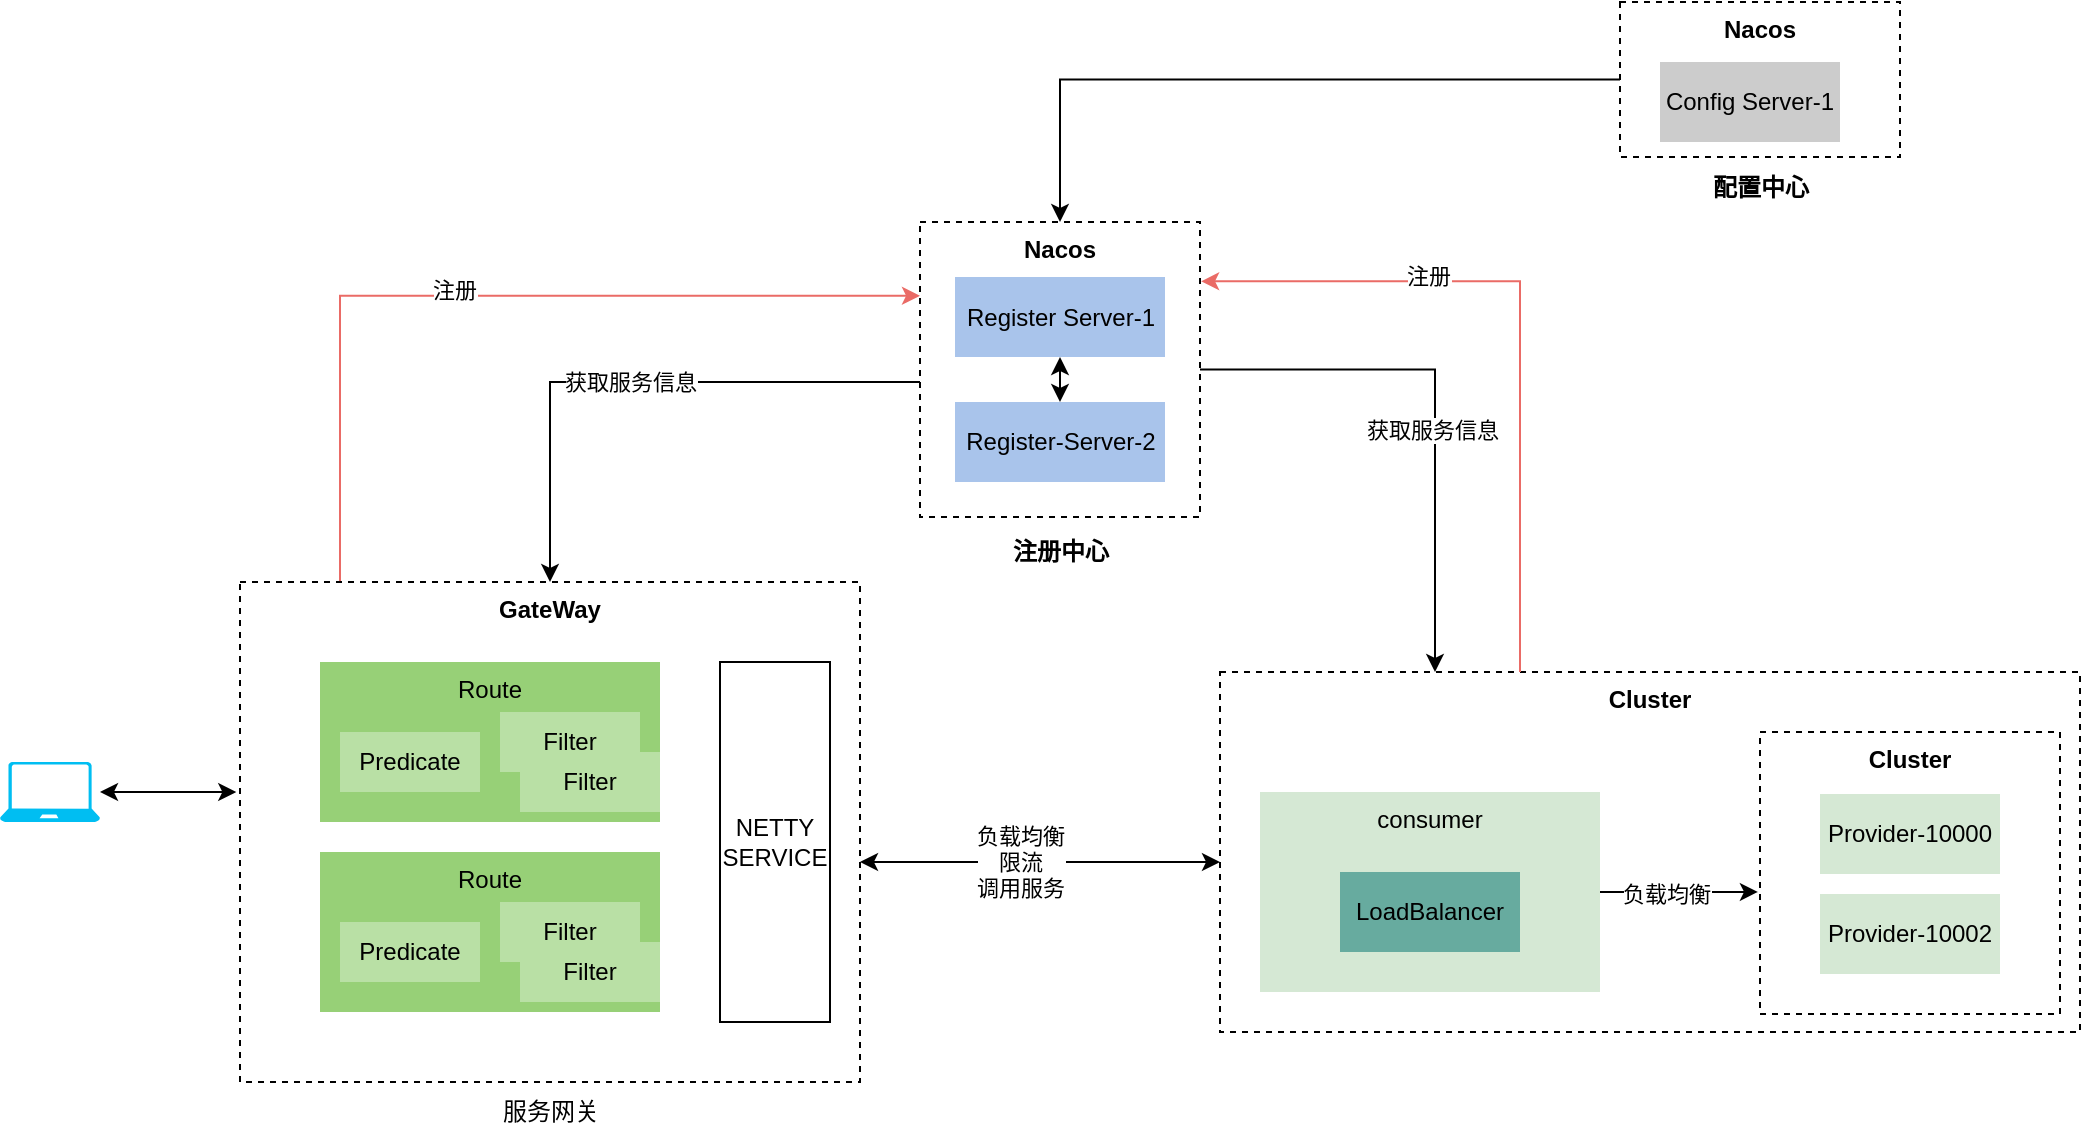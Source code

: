 <mxfile version="24.6.4" type="github">
  <diagram name="第 1 页" id="TnaWdXLzNJzU0-kOCl_u">
    <mxGraphModel dx="1449" dy="902" grid="1" gridSize="10" guides="1" tooltips="1" connect="1" arrows="1" fold="1" page="1" pageScale="1" pageWidth="827" pageHeight="1169" math="0" shadow="0">
      <root>
        <mxCell id="0" />
        <mxCell id="1" parent="0" />
        <mxCell id="fLhCOQXJ6kDsfGb4_A8b-1" value="" style="verticalLabelPosition=bottom;html=1;verticalAlign=top;align=center;strokeColor=none;fillColor=#00BEF2;shape=mxgraph.azure.laptop;pointerEvents=1;" vertex="1" parent="1">
          <mxGeometry x="-550" y="540" width="50" height="30" as="geometry" />
        </mxCell>
        <mxCell id="fLhCOQXJ6kDsfGb4_A8b-34" style="edgeStyle=orthogonalEdgeStyle;rounded=0;orthogonalLoop=1;jettySize=auto;html=1;entryX=0;entryY=0.25;entryDx=0;entryDy=0;strokeColor=#EA6B66;" edge="1" parent="1" source="fLhCOQXJ6kDsfGb4_A8b-2" target="fLhCOQXJ6kDsfGb4_A8b-13">
          <mxGeometry relative="1" as="geometry">
            <Array as="points">
              <mxPoint x="-380" y="307" />
            </Array>
          </mxGeometry>
        </mxCell>
        <mxCell id="fLhCOQXJ6kDsfGb4_A8b-35" value="注册" style="edgeLabel;html=1;align=center;verticalAlign=middle;resizable=0;points=[];" vertex="1" connectable="0" parent="fLhCOQXJ6kDsfGb4_A8b-34">
          <mxGeometry x="-0.278" y="3" relative="1" as="geometry">
            <mxPoint x="43" as="offset" />
          </mxGeometry>
        </mxCell>
        <mxCell id="fLhCOQXJ6kDsfGb4_A8b-2" value="&lt;b&gt;GateWay&lt;/b&gt;" style="rounded=0;whiteSpace=wrap;html=1;fillColor=none;strokeColor=default;align=center;verticalAlign=top;dashed=1;" vertex="1" parent="1">
          <mxGeometry x="-430" y="450" width="310" height="250" as="geometry" />
        </mxCell>
        <mxCell id="fLhCOQXJ6kDsfGb4_A8b-3" value="NETTY SERVICE" style="rounded=0;whiteSpace=wrap;html=1;fillColor=none;align=center;verticalAlign=middle;" vertex="1" parent="1">
          <mxGeometry x="-190" y="490" width="55" height="180" as="geometry" />
        </mxCell>
        <mxCell id="fLhCOQXJ6kDsfGb4_A8b-4" value="" style="group" vertex="1" connectable="0" parent="1">
          <mxGeometry x="-390" y="490" width="170" height="80" as="geometry" />
        </mxCell>
        <mxCell id="fLhCOQXJ6kDsfGb4_A8b-5" value="Route" style="rounded=0;whiteSpace=wrap;html=1;fillColor=#97D077;align=center;verticalAlign=top;strokeColor=none;" vertex="1" parent="fLhCOQXJ6kDsfGb4_A8b-4">
          <mxGeometry width="170" height="80" as="geometry" />
        </mxCell>
        <mxCell id="fLhCOQXJ6kDsfGb4_A8b-6" value="Filter" style="rounded=0;whiteSpace=wrap;html=1;fillColor=#B9E0A5;align=center;verticalAlign=middle;strokeColor=none;" vertex="1" parent="fLhCOQXJ6kDsfGb4_A8b-4">
          <mxGeometry x="90" y="25" width="70" height="30" as="geometry" />
        </mxCell>
        <mxCell id="fLhCOQXJ6kDsfGb4_A8b-7" value="Predicate" style="rounded=0;whiteSpace=wrap;html=1;fillColor=#B9E0A5;align=center;verticalAlign=middle;strokeColor=none;" vertex="1" parent="fLhCOQXJ6kDsfGb4_A8b-4">
          <mxGeometry x="10" y="35" width="70" height="30" as="geometry" />
        </mxCell>
        <mxCell id="fLhCOQXJ6kDsfGb4_A8b-12" value="" style="group" vertex="1" connectable="0" parent="1">
          <mxGeometry x="-90" y="270" width="140" height="147.5" as="geometry" />
        </mxCell>
        <mxCell id="fLhCOQXJ6kDsfGb4_A8b-13" value="&lt;b&gt;Nacos&lt;/b&gt;" style="rounded=0;whiteSpace=wrap;html=1;fillColor=none;strokeColor=default;align=center;verticalAlign=top;dashed=1;" vertex="1" parent="fLhCOQXJ6kDsfGb4_A8b-12">
          <mxGeometry width="140" height="147.5" as="geometry" />
        </mxCell>
        <mxCell id="fLhCOQXJ6kDsfGb4_A8b-14" value="Register-Server-2" style="rounded=0;whiteSpace=wrap;html=1;fillColor=#A9C4EB;strokeColor=none;" vertex="1" parent="fLhCOQXJ6kDsfGb4_A8b-12">
          <mxGeometry x="17.5" y="90" width="105" height="40" as="geometry" />
        </mxCell>
        <mxCell id="fLhCOQXJ6kDsfGb4_A8b-15" value="Register Server-1" style="rounded=0;whiteSpace=wrap;html=1;fillColor=#A9C4EB;strokeColor=none;" vertex="1" parent="fLhCOQXJ6kDsfGb4_A8b-12">
          <mxGeometry x="17.5" y="27.5" width="105" height="40" as="geometry" />
        </mxCell>
        <mxCell id="fLhCOQXJ6kDsfGb4_A8b-16" value="" style="endArrow=classic;startArrow=classic;html=1;rounded=0;entryX=0.5;entryY=1;entryDx=0;entryDy=0;exitX=0.5;exitY=0;exitDx=0;exitDy=0;" edge="1" parent="fLhCOQXJ6kDsfGb4_A8b-12" source="fLhCOQXJ6kDsfGb4_A8b-14" target="fLhCOQXJ6kDsfGb4_A8b-15">
          <mxGeometry width="50" height="50" relative="1" as="geometry">
            <mxPoint x="20" y="127.5" as="sourcePoint" />
            <mxPoint x="70" y="77.5" as="targetPoint" />
          </mxGeometry>
        </mxCell>
        <mxCell id="fLhCOQXJ6kDsfGb4_A8b-21" value="" style="endArrow=classic;startArrow=classic;html=1;rounded=0;exitX=1;exitY=0.56;exitDx=0;exitDy=0;exitPerimeter=0;" edge="1" parent="1" source="fLhCOQXJ6kDsfGb4_A8b-2">
          <mxGeometry width="50" height="50" relative="1" as="geometry">
            <mxPoint x="-70" y="620" as="sourcePoint" />
            <mxPoint x="60" y="590" as="targetPoint" />
          </mxGeometry>
        </mxCell>
        <mxCell id="fLhCOQXJ6kDsfGb4_A8b-22" value="负载均衡&lt;br&gt;限流&lt;br&gt;调用服务" style="edgeLabel;html=1;align=center;verticalAlign=middle;resizable=0;points=[];" vertex="1" connectable="0" parent="fLhCOQXJ6kDsfGb4_A8b-21">
          <mxGeometry x="-0.269" relative="1" as="geometry">
            <mxPoint x="14" as="offset" />
          </mxGeometry>
        </mxCell>
        <mxCell id="fLhCOQXJ6kDsfGb4_A8b-26" style="edgeStyle=orthogonalEdgeStyle;rounded=0;orthogonalLoop=1;jettySize=auto;html=1;entryX=-0.006;entryY=0.42;entryDx=0;entryDy=0;entryPerimeter=0;startArrow=classic;startFill=1;" edge="1" parent="1" source="fLhCOQXJ6kDsfGb4_A8b-1" target="fLhCOQXJ6kDsfGb4_A8b-2">
          <mxGeometry relative="1" as="geometry" />
        </mxCell>
        <mxCell id="fLhCOQXJ6kDsfGb4_A8b-27" style="edgeStyle=orthogonalEdgeStyle;rounded=0;orthogonalLoop=1;jettySize=auto;html=1;startArrow=none;startFill=0;" edge="1" parent="1" source="fLhCOQXJ6kDsfGb4_A8b-13" target="fLhCOQXJ6kDsfGb4_A8b-2">
          <mxGeometry relative="1" as="geometry">
            <Array as="points">
              <mxPoint x="-275" y="350" />
            </Array>
          </mxGeometry>
        </mxCell>
        <mxCell id="fLhCOQXJ6kDsfGb4_A8b-28" value="获取服务信息" style="edgeLabel;html=1;align=center;verticalAlign=middle;resizable=0;points=[];" vertex="1" connectable="0" parent="fLhCOQXJ6kDsfGb4_A8b-27">
          <mxGeometry x="0.016" relative="1" as="geometry">
            <mxPoint as="offset" />
          </mxGeometry>
        </mxCell>
        <mxCell id="fLhCOQXJ6kDsfGb4_A8b-29" value="" style="group" vertex="1" connectable="0" parent="1">
          <mxGeometry x="260" y="160" width="140" height="77.5" as="geometry" />
        </mxCell>
        <mxCell id="fLhCOQXJ6kDsfGb4_A8b-30" value="&lt;b&gt;Nacos&lt;/b&gt;" style="rounded=0;whiteSpace=wrap;html=1;fillColor=none;strokeColor=default;align=center;verticalAlign=top;dashed=1;" vertex="1" parent="fLhCOQXJ6kDsfGb4_A8b-29">
          <mxGeometry width="140" height="77.5" as="geometry" />
        </mxCell>
        <mxCell id="fLhCOQXJ6kDsfGb4_A8b-32" value="Config Server-1" style="rounded=0;whiteSpace=wrap;html=1;fillColor=#CCCCCC;strokeColor=none;" vertex="1" parent="fLhCOQXJ6kDsfGb4_A8b-29">
          <mxGeometry x="20" y="30" width="90" height="40" as="geometry" />
        </mxCell>
        <mxCell id="fLhCOQXJ6kDsfGb4_A8b-40" value="Filter" style="rounded=0;whiteSpace=wrap;html=1;fillColor=#B9E0A5;align=center;verticalAlign=middle;strokeColor=none;" vertex="1" parent="1">
          <mxGeometry x="-290" y="535" width="70" height="30" as="geometry" />
        </mxCell>
        <mxCell id="fLhCOQXJ6kDsfGb4_A8b-43" value="" style="group" vertex="1" connectable="0" parent="1">
          <mxGeometry x="-390" y="585" width="170" height="80" as="geometry" />
        </mxCell>
        <mxCell id="fLhCOQXJ6kDsfGb4_A8b-44" value="Route" style="rounded=0;whiteSpace=wrap;html=1;fillColor=#97D077;align=center;verticalAlign=top;strokeColor=none;" vertex="1" parent="fLhCOQXJ6kDsfGb4_A8b-43">
          <mxGeometry width="170" height="80" as="geometry" />
        </mxCell>
        <mxCell id="fLhCOQXJ6kDsfGb4_A8b-45" value="Filter" style="rounded=0;whiteSpace=wrap;html=1;fillColor=#B9E0A5;align=center;verticalAlign=middle;strokeColor=none;" vertex="1" parent="fLhCOQXJ6kDsfGb4_A8b-43">
          <mxGeometry x="90" y="25" width="70" height="30" as="geometry" />
        </mxCell>
        <mxCell id="fLhCOQXJ6kDsfGb4_A8b-46" value="Predicate" style="rounded=0;whiteSpace=wrap;html=1;fillColor=#B9E0A5;align=center;verticalAlign=middle;strokeColor=none;" vertex="1" parent="fLhCOQXJ6kDsfGb4_A8b-43">
          <mxGeometry x="10" y="35" width="70" height="30" as="geometry" />
        </mxCell>
        <mxCell id="fLhCOQXJ6kDsfGb4_A8b-47" value="Filter" style="rounded=0;whiteSpace=wrap;html=1;fillColor=#B9E0A5;align=center;verticalAlign=middle;strokeColor=none;" vertex="1" parent="fLhCOQXJ6kDsfGb4_A8b-43">
          <mxGeometry x="100" y="45" width="70" height="30" as="geometry" />
        </mxCell>
        <mxCell id="fLhCOQXJ6kDsfGb4_A8b-55" value="" style="group" vertex="1" connectable="0" parent="1">
          <mxGeometry x="60" y="495" width="430" height="180" as="geometry" />
        </mxCell>
        <mxCell id="fLhCOQXJ6kDsfGb4_A8b-36" value="&lt;b&gt;Cluster&lt;/b&gt;" style="rounded=0;whiteSpace=wrap;html=1;fillColor=none;dashed=1;verticalAlign=top;" vertex="1" parent="fLhCOQXJ6kDsfGb4_A8b-55">
          <mxGeometry width="430" height="180" as="geometry" />
        </mxCell>
        <mxCell id="fLhCOQXJ6kDsfGb4_A8b-50" value="" style="group" vertex="1" connectable="0" parent="fLhCOQXJ6kDsfGb4_A8b-55">
          <mxGeometry x="20" y="60" width="170" height="100" as="geometry" />
        </mxCell>
        <mxCell id="fLhCOQXJ6kDsfGb4_A8b-39" value="consumer" style="rounded=0;whiteSpace=wrap;html=1;fillColor=#D5E8D4;strokeColor=none;verticalAlign=top;" vertex="1" parent="fLhCOQXJ6kDsfGb4_A8b-50">
          <mxGeometry width="170" height="100" as="geometry" />
        </mxCell>
        <mxCell id="fLhCOQXJ6kDsfGb4_A8b-49" value="LoadBalancer" style="rounded=0;whiteSpace=wrap;html=1;fillColor=#67AB9F;strokeColor=none;" vertex="1" parent="fLhCOQXJ6kDsfGb4_A8b-50">
          <mxGeometry x="40" y="40" width="90" height="40" as="geometry" />
        </mxCell>
        <mxCell id="fLhCOQXJ6kDsfGb4_A8b-52" value="" style="group" vertex="1" connectable="0" parent="fLhCOQXJ6kDsfGb4_A8b-55">
          <mxGeometry x="270" y="30" width="150" height="141" as="geometry" />
        </mxCell>
        <mxCell id="fLhCOQXJ6kDsfGb4_A8b-37" value="Provider-10000" style="rounded=0;whiteSpace=wrap;html=1;fillColor=#D5E8D4;strokeColor=none;" vertex="1" parent="fLhCOQXJ6kDsfGb4_A8b-52">
          <mxGeometry x="30" y="31" width="90" height="40" as="geometry" />
        </mxCell>
        <mxCell id="fLhCOQXJ6kDsfGb4_A8b-48" value="Provider-10002" style="rounded=0;whiteSpace=wrap;html=1;fillColor=#D5E8D4;strokeColor=none;" vertex="1" parent="fLhCOQXJ6kDsfGb4_A8b-52">
          <mxGeometry x="30" y="81" width="90" height="40" as="geometry" />
        </mxCell>
        <mxCell id="fLhCOQXJ6kDsfGb4_A8b-51" value="&lt;b&gt;Cluster&lt;/b&gt;" style="rounded=0;whiteSpace=wrap;html=1;fillColor=none;dashed=1;verticalAlign=top;" vertex="1" parent="fLhCOQXJ6kDsfGb4_A8b-52">
          <mxGeometry width="150" height="141" as="geometry" />
        </mxCell>
        <mxCell id="fLhCOQXJ6kDsfGb4_A8b-53" style="edgeStyle=orthogonalEdgeStyle;rounded=0;orthogonalLoop=1;jettySize=auto;html=1;entryX=-0.007;entryY=0.567;entryDx=0;entryDy=0;entryPerimeter=0;" edge="1" parent="fLhCOQXJ6kDsfGb4_A8b-55" source="fLhCOQXJ6kDsfGb4_A8b-39" target="fLhCOQXJ6kDsfGb4_A8b-51">
          <mxGeometry relative="1" as="geometry" />
        </mxCell>
        <mxCell id="fLhCOQXJ6kDsfGb4_A8b-54" value="负载均衡" style="edgeLabel;html=1;align=center;verticalAlign=middle;resizable=0;points=[];" vertex="1" connectable="0" parent="fLhCOQXJ6kDsfGb4_A8b-53">
          <mxGeometry x="-0.182" y="-1" relative="1" as="geometry">
            <mxPoint as="offset" />
          </mxGeometry>
        </mxCell>
        <mxCell id="fLhCOQXJ6kDsfGb4_A8b-56" style="edgeStyle=orthogonalEdgeStyle;rounded=0;orthogonalLoop=1;jettySize=auto;html=1;entryX=1.004;entryY=0.201;entryDx=0;entryDy=0;entryPerimeter=0;strokeColor=#EA6B66;" edge="1" parent="1" source="fLhCOQXJ6kDsfGb4_A8b-36" target="fLhCOQXJ6kDsfGb4_A8b-13">
          <mxGeometry relative="1" as="geometry">
            <Array as="points">
              <mxPoint x="210" y="300" />
            </Array>
          </mxGeometry>
        </mxCell>
        <mxCell id="fLhCOQXJ6kDsfGb4_A8b-57" value="注册" style="edgeLabel;html=1;align=center;verticalAlign=middle;resizable=0;points=[];" vertex="1" connectable="0" parent="fLhCOQXJ6kDsfGb4_A8b-56">
          <mxGeometry x="0.365" y="-3" relative="1" as="geometry">
            <mxPoint as="offset" />
          </mxGeometry>
        </mxCell>
        <mxCell id="fLhCOQXJ6kDsfGb4_A8b-59" style="edgeStyle=orthogonalEdgeStyle;rounded=0;orthogonalLoop=1;jettySize=auto;html=1;entryX=0.25;entryY=0;entryDx=0;entryDy=0;" edge="1" parent="1" source="fLhCOQXJ6kDsfGb4_A8b-13" target="fLhCOQXJ6kDsfGb4_A8b-36">
          <mxGeometry relative="1" as="geometry">
            <Array as="points">
              <mxPoint x="168" y="344" />
            </Array>
          </mxGeometry>
        </mxCell>
        <mxCell id="fLhCOQXJ6kDsfGb4_A8b-60" value="获取服务信息" style="edgeLabel;html=1;align=center;verticalAlign=middle;resizable=0;points=[];" vertex="1" connectable="0" parent="fLhCOQXJ6kDsfGb4_A8b-59">
          <mxGeometry x="0.093" y="-2" relative="1" as="geometry">
            <mxPoint as="offset" />
          </mxGeometry>
        </mxCell>
        <mxCell id="WgYL6O9STOkXiMQ_CdjH-1" style="edgeStyle=orthogonalEdgeStyle;rounded=0;orthogonalLoop=1;jettySize=auto;html=1;" edge="1" parent="1" source="fLhCOQXJ6kDsfGb4_A8b-30" target="fLhCOQXJ6kDsfGb4_A8b-13">
          <mxGeometry relative="1" as="geometry" />
        </mxCell>
        <mxCell id="WgYL6O9STOkXiMQ_CdjH-4" value="&lt;b&gt;注册中心&lt;/b&gt;" style="text;html=1;align=center;verticalAlign=middle;resizable=0;points=[];autosize=1;strokeColor=none;fillColor=none;" vertex="1" parent="1">
          <mxGeometry x="-55" y="420" width="70" height="30" as="geometry" />
        </mxCell>
        <mxCell id="WgYL6O9STOkXiMQ_CdjH-5" value="&lt;b&gt;配置中心&lt;/b&gt;" style="text;html=1;align=center;verticalAlign=middle;resizable=0;points=[];autosize=1;strokeColor=none;fillColor=none;" vertex="1" parent="1">
          <mxGeometry x="295" y="237.5" width="70" height="30" as="geometry" />
        </mxCell>
        <mxCell id="WgYL6O9STOkXiMQ_CdjH-6" value="服务网关" style="text;html=1;align=center;verticalAlign=middle;resizable=0;points=[];autosize=1;strokeColor=none;fillColor=none;" vertex="1" parent="1">
          <mxGeometry x="-310" y="700" width="70" height="30" as="geometry" />
        </mxCell>
      </root>
    </mxGraphModel>
  </diagram>
</mxfile>
